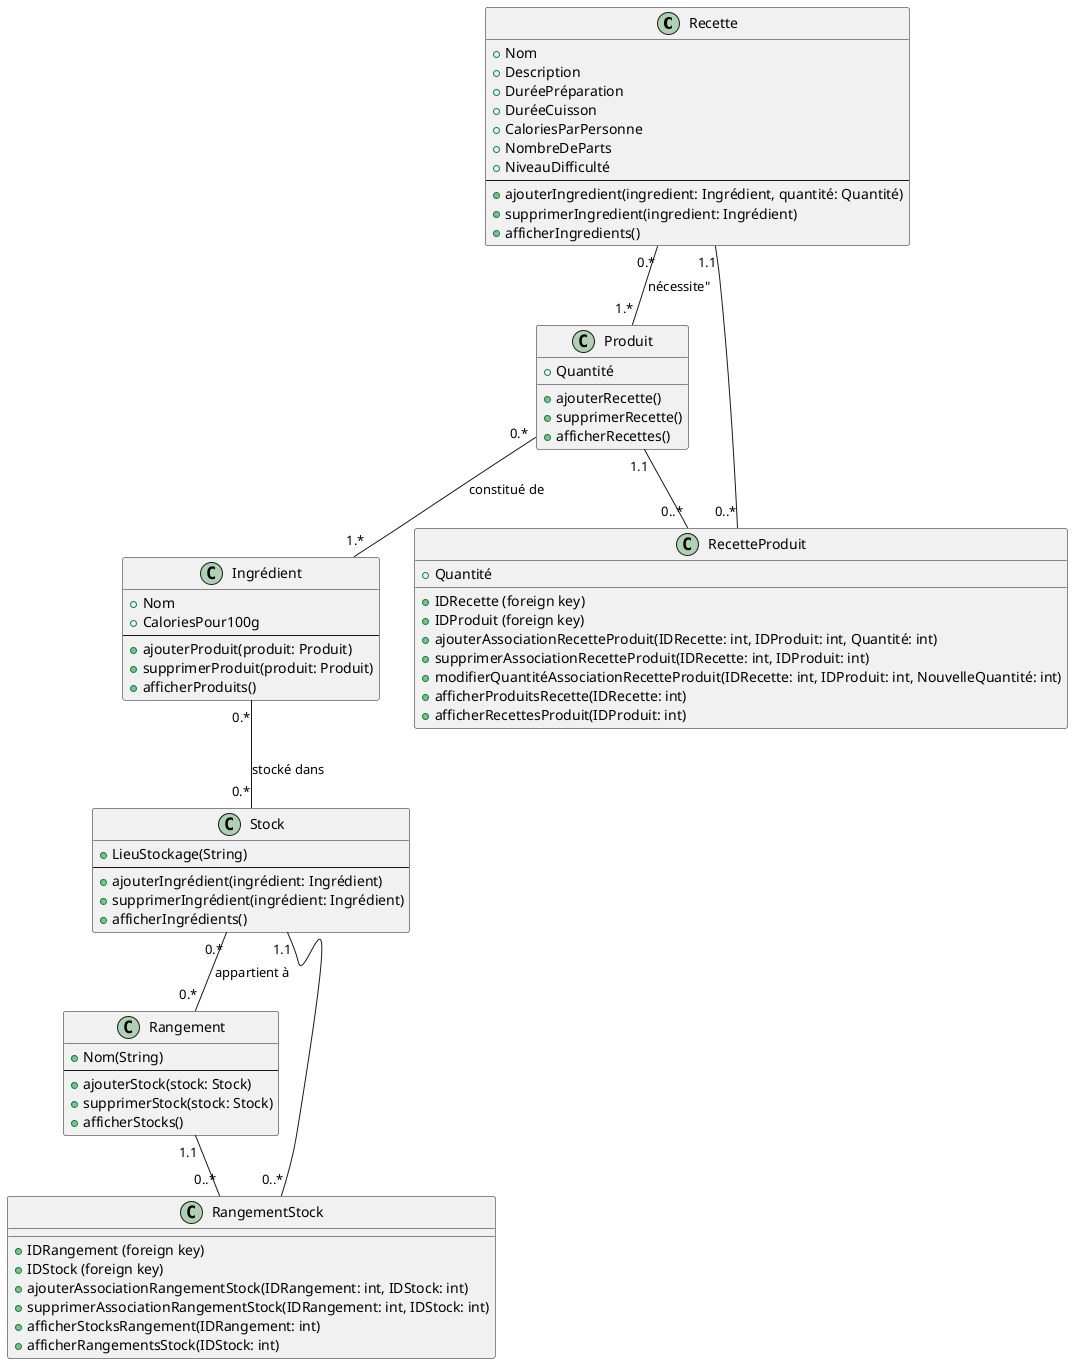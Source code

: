 @startuml Recettes de cuisine

class "Recette" as recette {
    + Nom
    + Description
    + DuréePréparation
    + DuréeCuisson
    + CaloriesParPersonne
    + NombreDeParts
    + NiveauDifficulté
    --
    + ajouterIngredient(ingredient: Ingrédient, quantité: Quantité)
    + supprimerIngredient(ingredient: Ingrédient)
    + afficherIngredients()
}

class "Ingrédient" as ingredient {
    + Nom
    + CaloriesPour100g
    --
    + ajouterProduit(produit: Produit)
    + supprimerProduit(produit: Produit)
    + afficherProduits()
}

class "Stock" as stock {
    + LieuStockage(String)
    --
    + ajouterIngrédient(ingrédient: Ingrédient)
    + supprimerIngrédient(ingrédient: Ingrédient)
    + afficherIngrédients()
}

class "Rangement" as rangement {
    + Nom(String)
    --
    + ajouterStock(stock: Stock)
    + supprimerStock(stock: Stock)
    + afficherStocks()
}

class "Produit" as produit {
    + Quantité
    +ajouterRecette()
    +supprimerRecette()
    +afficherRecettes()
}

class "RecetteProduit" as recetteProduit {
    +IDRecette (foreign key)
    +IDProduit (foreign key)
    +Quantité
    +ajouterAssociationRecetteProduit(IDRecette: int, IDProduit: int, Quantité: int)
    +supprimerAssociationRecetteProduit(IDRecette: int, IDProduit: int)
    +modifierQuantitéAssociationRecetteProduit(IDRecette: int, IDProduit: int, NouvelleQuantité: int)
    +afficherProduitsRecette(IDRecette: int)
    +afficherRecettesProduit(IDProduit: int)
}

class "RangementStock" as rangementStock {
    + IDRangement (foreign key)
    + IDStock (foreign key)
    + ajouterAssociationRangementStock(IDRangement: int, IDStock: int)
    + supprimerAssociationRangementStock(IDRangement: int, IDStock: int)
    + afficherStocksRangement(IDRangement: int)
    + afficherRangementsStock(IDStock: int)
}

recette "0.*"--"1.*" produit : nécessite"
produit "0.*"--"1.*" ingredient : "constitué de"
ingredient "0.*"--"0.*" stock : "stocké dans"
stock "0.*"--"0.*" rangement : "appartient à"
recette "1.1" -- "0..*" recetteProduit
produit "1.1" -- "0..*" recetteProduit
rangement "1.1" -- "0..*" rangementStock
stock "1.1" -- "0..*" rangementStock

@enduml